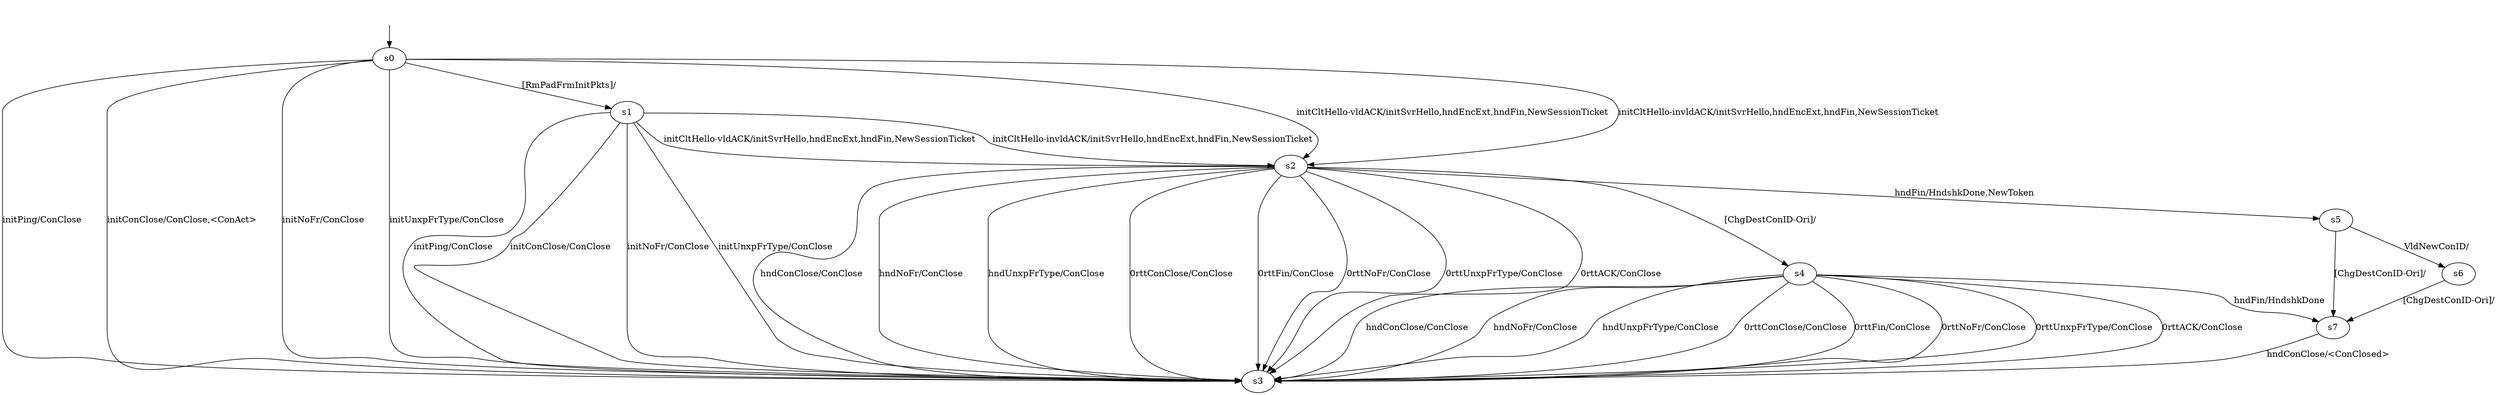 digraph "../results/quantModels/quant-PSK-0/learnedModel" {
s0 [label=s0];
s1 [label=s1];
s2 [label=s2];
s3 [label=s3];
s4 [label=s4];
s5 [label=s5];
s6 [label=s6];
s7 [label=s7];
s0 -> s3  [label="initPing/ConClose "];
s0 -> s3  [label="initConClose/ConClose,<ConAct> "];
s0 -> s2  [label="initCltHello-vldACK/initSvrHello,hndEncExt,hndFin,NewSessionTicket "];
s0 -> s2  [label="initCltHello-invldACK/initSvrHello,hndEncExt,hndFin,NewSessionTicket "];
s0 -> s3  [label="initNoFr/ConClose "];
s0 -> s3  [label="initUnxpFrType/ConClose "];
s0 -> s1  [label="[RmPadFrmInitPkts]/ "];
s1 -> s3  [label="initPing/ConClose "];
s1 -> s3  [label="initConClose/ConClose "];
s1 -> s2  [label="initCltHello-vldACK/initSvrHello,hndEncExt,hndFin,NewSessionTicket "];
s1 -> s2  [label="initCltHello-invldACK/initSvrHello,hndEncExt,hndFin,NewSessionTicket "];
s1 -> s3  [label="initNoFr/ConClose "];
s1 -> s3  [label="initUnxpFrType/ConClose "];
s2 -> s5  [label="hndFin/HndshkDone,NewToken "];
s2 -> s3  [label="hndConClose/ConClose "];
s2 -> s3  [label="hndNoFr/ConClose "];
s2 -> s3  [label="hndUnxpFrType/ConClose "];
s2 -> s3  [label="0rttConClose/ConClose "];
s2 -> s3  [label="0rttFin/ConClose "];
s2 -> s3  [label="0rttNoFr/ConClose "];
s2 -> s3  [label="0rttUnxpFrType/ConClose "];
s2 -> s3  [label="0rttACK/ConClose "];
s2 -> s4  [label="[ChgDestConID-Ori]/ "];
s4 -> s7  [label="hndFin/HndshkDone "];
s4 -> s3  [label="hndConClose/ConClose "];
s4 -> s3  [label="hndNoFr/ConClose "];
s4 -> s3  [label="hndUnxpFrType/ConClose "];
s4 -> s3  [label="0rttConClose/ConClose "];
s4 -> s3  [label="0rttFin/ConClose "];
s4 -> s3  [label="0rttNoFr/ConClose "];
s4 -> s3  [label="0rttUnxpFrType/ConClose "];
s4 -> s3  [label="0rttACK/ConClose "];
s5 -> s6  [label="VldNewConID/ "];
s5 -> s7  [label="[ChgDestConID-Ori]/ "];
s6 -> s7  [label="[ChgDestConID-Ori]/ "];
s7 -> s3  [label="hndConClose/<ConClosed> "];
__start0 [label="", shape=none];
__start0 -> s0  [label=""];
}
